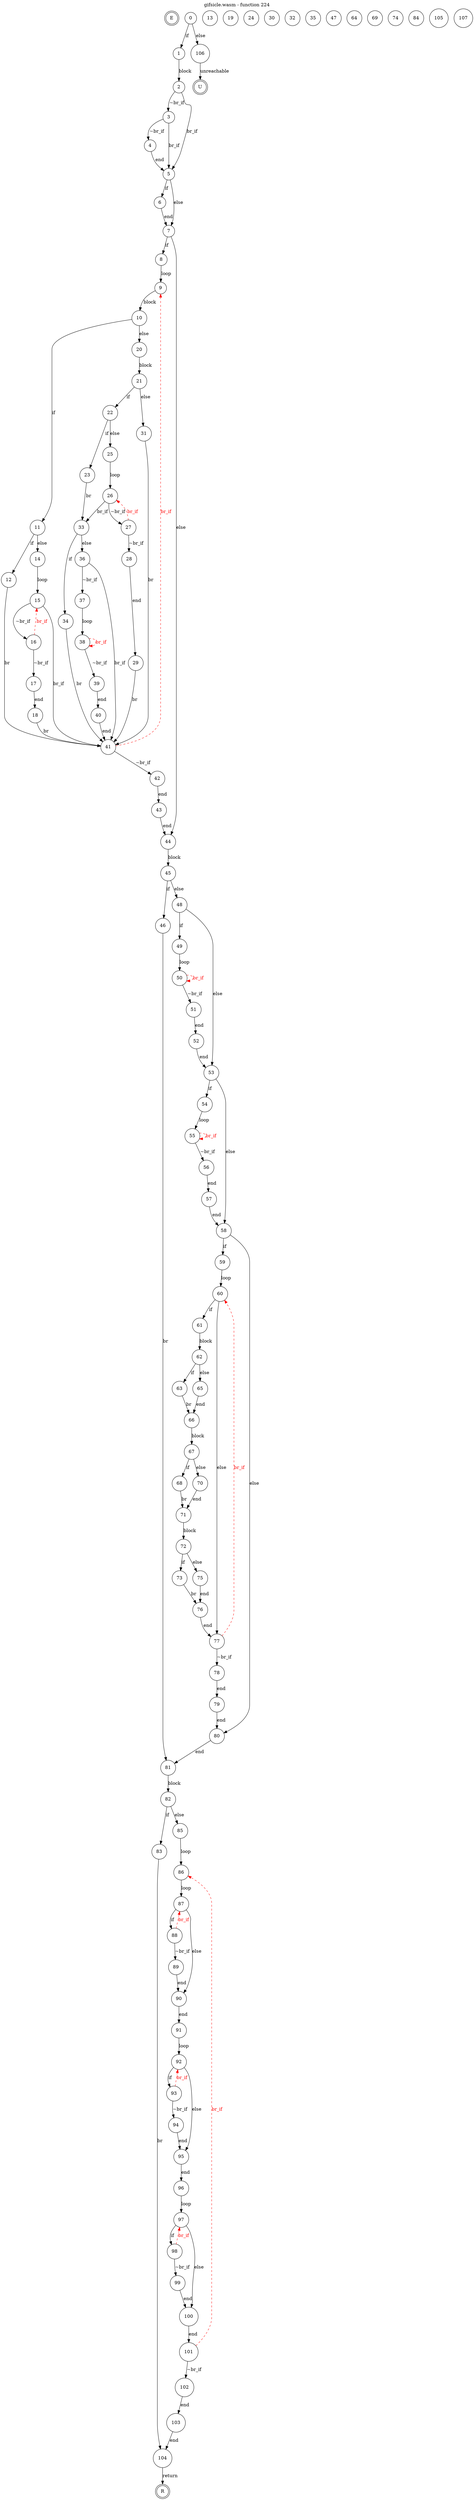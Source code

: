 digraph finite_state_machine {
    label = "gifsicle.wasm - function 224"
    labelloc =  t
    labelfontsize = 16
    labelfontcolor = black
    labelfontname = "Helvetica"
    node [shape = doublecircle]; E U R ;
node [shape=circle, fontcolor=black, style="", label="0"]0
node [shape=circle, fontcolor=black, style="", label="1"]1
node [shape=circle, fontcolor=black, style="", label="2"]2
node [shape=circle, fontcolor=black, style="", label="3"]3
node [shape=circle, fontcolor=black, style="", label="4"]4
node [shape=circle, fontcolor=black, style="", label="5"]5
node [shape=circle, fontcolor=black, style="", label="6"]6
node [shape=circle, fontcolor=black, style="", label="7"]7
node [shape=circle, fontcolor=black, style="", label="8"]8
node [shape=circle, fontcolor=black, style="", label="9"]9
node [shape=circle, fontcolor=black, style="", label="10"]10
node [shape=circle, fontcolor=black, style="", label="11"]11
node [shape=circle, fontcolor=black, style="", label="12"]12
node [shape=circle, fontcolor=black, style="", label="13"]13
node [shape=circle, fontcolor=black, style="", label="14"]14
node [shape=circle, fontcolor=black, style="", label="15"]15
node [shape=circle, fontcolor=black, style="", label="16"]16
node [shape=circle, fontcolor=black, style="", label="17"]17
node [shape=circle, fontcolor=black, style="", label="18"]18
node [shape=circle, fontcolor=black, style="", label="19"]19
node [shape=circle, fontcolor=black, style="", label="20"]20
node [shape=circle, fontcolor=black, style="", label="21"]21
node [shape=circle, fontcolor=black, style="", label="22"]22
node [shape=circle, fontcolor=black, style="", label="23"]23
node [shape=circle, fontcolor=black, style="", label="24"]24
node [shape=circle, fontcolor=black, style="", label="25"]25
node [shape=circle, fontcolor=black, style="", label="26"]26
node [shape=circle, fontcolor=black, style="", label="27"]27
node [shape=circle, fontcolor=black, style="", label="28"]28
node [shape=circle, fontcolor=black, style="", label="29"]29
node [shape=circle, fontcolor=black, style="", label="30"]30
node [shape=circle, fontcolor=black, style="", label="31"]31
node [shape=circle, fontcolor=black, style="", label="32"]32
node [shape=circle, fontcolor=black, style="", label="33"]33
node [shape=circle, fontcolor=black, style="", label="34"]34
node [shape=circle, fontcolor=black, style="", label="35"]35
node [shape=circle, fontcolor=black, style="", label="36"]36
node [shape=circle, fontcolor=black, style="", label="37"]37
node [shape=circle, fontcolor=black, style="", label="38"]38
node [shape=circle, fontcolor=black, style="", label="39"]39
node [shape=circle, fontcolor=black, style="", label="40"]40
node [shape=circle, fontcolor=black, style="", label="41"]41
node [shape=circle, fontcolor=black, style="", label="42"]42
node [shape=circle, fontcolor=black, style="", label="43"]43
node [shape=circle, fontcolor=black, style="", label="44"]44
node [shape=circle, fontcolor=black, style="", label="45"]45
node [shape=circle, fontcolor=black, style="", label="46"]46
node [shape=circle, fontcolor=black, style="", label="47"]47
node [shape=circle, fontcolor=black, style="", label="48"]48
node [shape=circle, fontcolor=black, style="", label="49"]49
node [shape=circle, fontcolor=black, style="", label="50"]50
node [shape=circle, fontcolor=black, style="", label="51"]51
node [shape=circle, fontcolor=black, style="", label="52"]52
node [shape=circle, fontcolor=black, style="", label="53"]53
node [shape=circle, fontcolor=black, style="", label="54"]54
node [shape=circle, fontcolor=black, style="", label="55"]55
node [shape=circle, fontcolor=black, style="", label="56"]56
node [shape=circle, fontcolor=black, style="", label="57"]57
node [shape=circle, fontcolor=black, style="", label="58"]58
node [shape=circle, fontcolor=black, style="", label="59"]59
node [shape=circle, fontcolor=black, style="", label="60"]60
node [shape=circle, fontcolor=black, style="", label="61"]61
node [shape=circle, fontcolor=black, style="", label="62"]62
node [shape=circle, fontcolor=black, style="", label="63"]63
node [shape=circle, fontcolor=black, style="", label="64"]64
node [shape=circle, fontcolor=black, style="", label="65"]65
node [shape=circle, fontcolor=black, style="", label="66"]66
node [shape=circle, fontcolor=black, style="", label="67"]67
node [shape=circle, fontcolor=black, style="", label="68"]68
node [shape=circle, fontcolor=black, style="", label="69"]69
node [shape=circle, fontcolor=black, style="", label="70"]70
node [shape=circle, fontcolor=black, style="", label="71"]71
node [shape=circle, fontcolor=black, style="", label="72"]72
node [shape=circle, fontcolor=black, style="", label="73"]73
node [shape=circle, fontcolor=black, style="", label="74"]74
node [shape=circle, fontcolor=black, style="", label="75"]75
node [shape=circle, fontcolor=black, style="", label="76"]76
node [shape=circle, fontcolor=black, style="", label="77"]77
node [shape=circle, fontcolor=black, style="", label="78"]78
node [shape=circle, fontcolor=black, style="", label="79"]79
node [shape=circle, fontcolor=black, style="", label="80"]80
node [shape=circle, fontcolor=black, style="", label="81"]81
node [shape=circle, fontcolor=black, style="", label="82"]82
node [shape=circle, fontcolor=black, style="", label="83"]83
node [shape=circle, fontcolor=black, style="", label="84"]84
node [shape=circle, fontcolor=black, style="", label="85"]85
node [shape=circle, fontcolor=black, style="", label="86"]86
node [shape=circle, fontcolor=black, style="", label="87"]87
node [shape=circle, fontcolor=black, style="", label="88"]88
node [shape=circle, fontcolor=black, style="", label="89"]89
node [shape=circle, fontcolor=black, style="", label="90"]90
node [shape=circle, fontcolor=black, style="", label="91"]91
node [shape=circle, fontcolor=black, style="", label="92"]92
node [shape=circle, fontcolor=black, style="", label="93"]93
node [shape=circle, fontcolor=black, style="", label="94"]94
node [shape=circle, fontcolor=black, style="", label="95"]95
node [shape=circle, fontcolor=black, style="", label="96"]96
node [shape=circle, fontcolor=black, style="", label="97"]97
node [shape=circle, fontcolor=black, style="", label="98"]98
node [shape=circle, fontcolor=black, style="", label="99"]99
node [shape=circle, fontcolor=black, style="", label="100"]100
node [shape=circle, fontcolor=black, style="", label="101"]101
node [shape=circle, fontcolor=black, style="", label="102"]102
node [shape=circle, fontcolor=black, style="", label="103"]103
node [shape=circle, fontcolor=black, style="", label="104"]104
node [shape=circle, fontcolor=black, style="", label="105"]105
node [shape=circle, fontcolor=black, style="", label="106"]106
node [shape=circle, fontcolor=black, style="", label="107"]107
node [shape=circle, fontcolor=black, style="", label="E"]E
node [shape=circle, fontcolor=black, style="", label="R"]R
node [shape=circle, fontcolor=black, style="", label="U"]U
    0 -> 1[label="if"];
    0 -> 106[label="else"];
    1 -> 2[label="block"];
    2 -> 3[label="~br_if"];
    2 -> 5[label="br_if"];
    3 -> 4[label="~br_if"];
    3 -> 5[label="br_if"];
    4 -> 5[label="end"];
    5 -> 6[label="if"];
    5 -> 7[label="else"];
    6 -> 7[label="end"];
    7 -> 8[label="if"];
    7 -> 44[label="else"];
    8 -> 9[label="loop"];
    9 -> 10[label="block"];
    10 -> 11[label="if"];
    10 -> 20[label="else"];
    11 -> 12[label="if"];
    11 -> 14[label="else"];
    12 -> 41[label="br"];
    14 -> 15[label="loop"];
    15 -> 16[label="~br_if"];
    15 -> 41[label="br_if"];
    16 -> 17[label="~br_if"];
    16 -> 15[style="dashed" color="red" fontcolor="red" label="br_if"];
    17 -> 18[label="end"];
    18 -> 41[label="br"];
    20 -> 21[label="block"];
    21 -> 22[label="if"];
    21 -> 31[label="else"];
    22 -> 23[label="if"];
    22 -> 25[label="else"];
    23 -> 33[label="br"];
    25 -> 26[label="loop"];
    26 -> 27[label="~br_if"];
    26 -> 33[label="br_if"];
    27 -> 28[label="~br_if"];
    27 -> 26[style="dashed" color="red" fontcolor="red" label="br_if"];
    28 -> 29[label="end"];
    29 -> 41[label="br"];
    31 -> 41[label="br"];
    33 -> 34[label="if"];
    33 -> 36[label="else"];
    34 -> 41[label="br"];
    36 -> 37[label="~br_if"];
    36 -> 41[label="br_if"];
    37 -> 38[label="loop"];
    38 -> 39[label="~br_if"];
    38 -> 38[style="dashed" color="red" fontcolor="red" label="br_if"];
    39 -> 40[label="end"];
    40 -> 41[label="end"];
    41 -> 42[label="~br_if"];
    41 -> 9[style="dashed" color="red" fontcolor="red" label="br_if"];
    42 -> 43[label="end"];
    43 -> 44[label="end"];
    44 -> 45[label="block"];
    45 -> 46[label="if"];
    45 -> 48[label="else"];
    46 -> 81[label="br"];
    48 -> 49[label="if"];
    48 -> 53[label="else"];
    49 -> 50[label="loop"];
    50 -> 51[label="~br_if"];
    50 -> 50[style="dashed" color="red" fontcolor="red" label="br_if"];
    51 -> 52[label="end"];
    52 -> 53[label="end"];
    53 -> 54[label="if"];
    53 -> 58[label="else"];
    54 -> 55[label="loop"];
    55 -> 56[label="~br_if"];
    55 -> 55[style="dashed" color="red" fontcolor="red" label="br_if"];
    56 -> 57[label="end"];
    57 -> 58[label="end"];
    58 -> 59[label="if"];
    58 -> 80[label="else"];
    59 -> 60[label="loop"];
    60 -> 61[label="if"];
    60 -> 77[label="else"];
    61 -> 62[label="block"];
    62 -> 63[label="if"];
    62 -> 65[label="else"];
    63 -> 66[label="br"];
    65 -> 66[label="end"];
    66 -> 67[label="block"];
    67 -> 68[label="if"];
    67 -> 70[label="else"];
    68 -> 71[label="br"];
    70 -> 71[label="end"];
    71 -> 72[label="block"];
    72 -> 73[label="if"];
    72 -> 75[label="else"];
    73 -> 76[label="br"];
    75 -> 76[label="end"];
    76 -> 77[label="end"];
    77 -> 78[label="~br_if"];
    77 -> 60[style="dashed" color="red" fontcolor="red" label="br_if"];
    78 -> 79[label="end"];
    79 -> 80[label="end"];
    80 -> 81[label="end"];
    81 -> 82[label="block"];
    82 -> 83[label="if"];
    82 -> 85[label="else"];
    83 -> 104[label="br"];
    85 -> 86[label="loop"];
    86 -> 87[label="loop"];
    87 -> 88[label="if"];
    87 -> 90[label="else"];
    88 -> 89[label="~br_if"];
    88 -> 87[style="dashed" color="red" fontcolor="red" label="br_if"];
    89 -> 90[label="end"];
    90 -> 91[label="end"];
    91 -> 92[label="loop"];
    92 -> 93[label="if"];
    92 -> 95[label="else"];
    93 -> 94[label="~br_if"];
    93 -> 92[style="dashed" color="red" fontcolor="red" label="br_if"];
    94 -> 95[label="end"];
    95 -> 96[label="end"];
    96 -> 97[label="loop"];
    97 -> 98[label="if"];
    97 -> 100[label="else"];
    98 -> 99[label="~br_if"];
    98 -> 97[style="dashed" color="red" fontcolor="red" label="br_if"];
    99 -> 100[label="end"];
    100 -> 101[label="end"];
    101 -> 102[label="~br_if"];
    101 -> 86[style="dashed" color="red" fontcolor="red" label="br_if"];
    102 -> 103[label="end"];
    103 -> 104[label="end"];
    104 -> R[label="return"];
    106 -> U[label="unreachable"];
}
